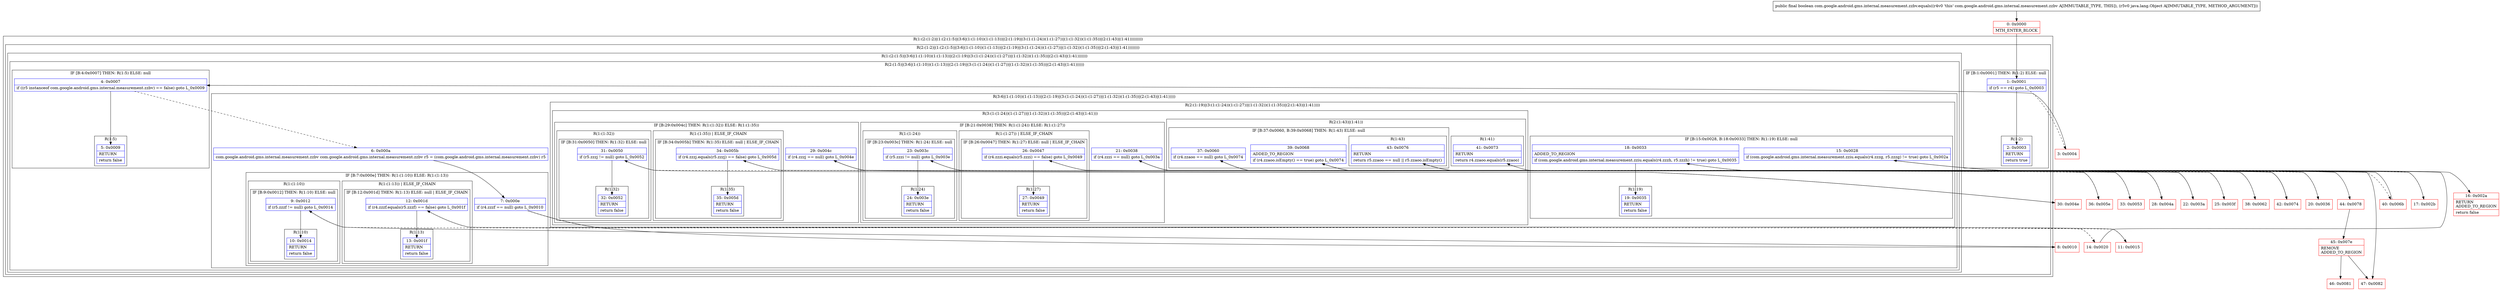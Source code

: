 digraph "CFG forcom.google.android.gms.internal.measurement.zzbv.equals(Ljava\/lang\/Object;)Z" {
subgraph cluster_Region_1821708636 {
label = "R(1:(2:(1:2)|(1:(2:(1:5)|(3:6|(1:(1:10))(1:(1:13))|(2:(1:19)|(3:(1:(1:24))(1:(1:27))|(1:(1:32))(1:(1:35))|(2:(1:43)|(1:41)))))))))";
node [shape=record,color=blue];
subgraph cluster_Region_435153017 {
label = "R(2:(1:2)|(1:(2:(1:5)|(3:6|(1:(1:10))(1:(1:13))|(2:(1:19)|(3:(1:(1:24))(1:(1:27))|(1:(1:32))(1:(1:35))|(2:(1:43)|(1:41))))))))";
node [shape=record,color=blue];
subgraph cluster_IfRegion_1508234009 {
label = "IF [B:1:0x0001] THEN: R(1:2) ELSE: null";
node [shape=record,color=blue];
Node_1 [shape=record,label="{1\:\ 0x0001|if (r5 == r4) goto L_0x0003\l}"];
subgraph cluster_Region_1793674506 {
label = "R(1:2)";
node [shape=record,color=blue];
Node_2 [shape=record,label="{2\:\ 0x0003|RETURN\l|return true\l}"];
}
}
subgraph cluster_Region_775073530 {
label = "R(1:(2:(1:5)|(3:6|(1:(1:10))(1:(1:13))|(2:(1:19)|(3:(1:(1:24))(1:(1:27))|(1:(1:32))(1:(1:35))|(2:(1:43)|(1:41)))))))";
node [shape=record,color=blue];
subgraph cluster_Region_1215838053 {
label = "R(2:(1:5)|(3:6|(1:(1:10))(1:(1:13))|(2:(1:19)|(3:(1:(1:24))(1:(1:27))|(1:(1:32))(1:(1:35))|(2:(1:43)|(1:41))))))";
node [shape=record,color=blue];
subgraph cluster_IfRegion_1064458344 {
label = "IF [B:4:0x0007] THEN: R(1:5) ELSE: null";
node [shape=record,color=blue];
Node_4 [shape=record,label="{4\:\ 0x0007|if ((r5 instanceof com.google.android.gms.internal.measurement.zzbv) == false) goto L_0x0009\l}"];
subgraph cluster_Region_533971857 {
label = "R(1:5)";
node [shape=record,color=blue];
Node_5 [shape=record,label="{5\:\ 0x0009|RETURN\l|return false\l}"];
}
}
subgraph cluster_Region_243808165 {
label = "R(3:6|(1:(1:10))(1:(1:13))|(2:(1:19)|(3:(1:(1:24))(1:(1:27))|(1:(1:32))(1:(1:35))|(2:(1:43)|(1:41)))))";
node [shape=record,color=blue];
Node_6 [shape=record,label="{6\:\ 0x000a|com.google.android.gms.internal.measurement.zzbv com.google.android.gms.internal.measurement.zzbv r5 = (com.google.android.gms.internal.measurement.zzbv) r5\l}"];
subgraph cluster_IfRegion_615381999 {
label = "IF [B:7:0x000e] THEN: R(1:(1:10)) ELSE: R(1:(1:13))";
node [shape=record,color=blue];
Node_7 [shape=record,label="{7\:\ 0x000e|if (r4.zzzf == null) goto L_0x0010\l}"];
subgraph cluster_Region_770122496 {
label = "R(1:(1:10))";
node [shape=record,color=blue];
subgraph cluster_IfRegion_298782765 {
label = "IF [B:9:0x0012] THEN: R(1:10) ELSE: null";
node [shape=record,color=blue];
Node_9 [shape=record,label="{9\:\ 0x0012|if (r5.zzzf != null) goto L_0x0014\l}"];
subgraph cluster_Region_16490444 {
label = "R(1:10)";
node [shape=record,color=blue];
Node_10 [shape=record,label="{10\:\ 0x0014|RETURN\l|return false\l}"];
}
}
}
subgraph cluster_Region_28646153 {
label = "R(1:(1:13)) | ELSE_IF_CHAIN\l";
node [shape=record,color=blue];
subgraph cluster_IfRegion_152718390 {
label = "IF [B:12:0x001d] THEN: R(1:13) ELSE: null | ELSE_IF_CHAIN\l";
node [shape=record,color=blue];
Node_12 [shape=record,label="{12\:\ 0x001d|if (r4.zzzf.equals(r5.zzzf) == false) goto L_0x001f\l}"];
subgraph cluster_Region_1250753107 {
label = "R(1:13)";
node [shape=record,color=blue];
Node_13 [shape=record,label="{13\:\ 0x001f|RETURN\l|return false\l}"];
}
}
}
}
subgraph cluster_Region_1592213281 {
label = "R(2:(1:19)|(3:(1:(1:24))(1:(1:27))|(1:(1:32))(1:(1:35))|(2:(1:43)|(1:41))))";
node [shape=record,color=blue];
subgraph cluster_IfRegion_2084297237 {
label = "IF [B:15:0x0028, B:18:0x0033] THEN: R(1:19) ELSE: null";
node [shape=record,color=blue];
Node_15 [shape=record,label="{15\:\ 0x0028|if (com.google.android.gms.internal.measurement.zziu.equals(r4.zzzg, r5.zzzg) != true) goto L_0x002a\l}"];
Node_18 [shape=record,label="{18\:\ 0x0033|ADDED_TO_REGION\l|if (com.google.android.gms.internal.measurement.zziu.equals(r4.zzzh, r5.zzzh) != true) goto L_0x0035\l}"];
subgraph cluster_Region_37670606 {
label = "R(1:19)";
node [shape=record,color=blue];
Node_19 [shape=record,label="{19\:\ 0x0035|RETURN\l|return false\l}"];
}
}
subgraph cluster_Region_729473235 {
label = "R(3:(1:(1:24))(1:(1:27))|(1:(1:32))(1:(1:35))|(2:(1:43)|(1:41)))";
node [shape=record,color=blue];
subgraph cluster_IfRegion_109693325 {
label = "IF [B:21:0x0038] THEN: R(1:(1:24)) ELSE: R(1:(1:27))";
node [shape=record,color=blue];
Node_21 [shape=record,label="{21\:\ 0x0038|if (r4.zzzi == null) goto L_0x003a\l}"];
subgraph cluster_Region_1643176010 {
label = "R(1:(1:24))";
node [shape=record,color=blue];
subgraph cluster_IfRegion_859963176 {
label = "IF [B:23:0x003c] THEN: R(1:24) ELSE: null";
node [shape=record,color=blue];
Node_23 [shape=record,label="{23\:\ 0x003c|if (r5.zzzi != null) goto L_0x003e\l}"];
subgraph cluster_Region_365697540 {
label = "R(1:24)";
node [shape=record,color=blue];
Node_24 [shape=record,label="{24\:\ 0x003e|RETURN\l|return false\l}"];
}
}
}
subgraph cluster_Region_1774984214 {
label = "R(1:(1:27)) | ELSE_IF_CHAIN\l";
node [shape=record,color=blue];
subgraph cluster_IfRegion_1516687125 {
label = "IF [B:26:0x0047] THEN: R(1:27) ELSE: null | ELSE_IF_CHAIN\l";
node [shape=record,color=blue];
Node_26 [shape=record,label="{26\:\ 0x0047|if (r4.zzzi.equals(r5.zzzi) == false) goto L_0x0049\l}"];
subgraph cluster_Region_557937923 {
label = "R(1:27)";
node [shape=record,color=blue];
Node_27 [shape=record,label="{27\:\ 0x0049|RETURN\l|return false\l}"];
}
}
}
}
subgraph cluster_IfRegion_1196766161 {
label = "IF [B:29:0x004c] THEN: R(1:(1:32)) ELSE: R(1:(1:35))";
node [shape=record,color=blue];
Node_29 [shape=record,label="{29\:\ 0x004c|if (r4.zzzj == null) goto L_0x004e\l}"];
subgraph cluster_Region_842796293 {
label = "R(1:(1:32))";
node [shape=record,color=blue];
subgraph cluster_IfRegion_21382035 {
label = "IF [B:31:0x0050] THEN: R(1:32) ELSE: null";
node [shape=record,color=blue];
Node_31 [shape=record,label="{31\:\ 0x0050|if (r5.zzzj != null) goto L_0x0052\l}"];
subgraph cluster_Region_991534072 {
label = "R(1:32)";
node [shape=record,color=blue];
Node_32 [shape=record,label="{32\:\ 0x0052|RETURN\l|return false\l}"];
}
}
}
subgraph cluster_Region_299501813 {
label = "R(1:(1:35)) | ELSE_IF_CHAIN\l";
node [shape=record,color=blue];
subgraph cluster_IfRegion_588241628 {
label = "IF [B:34:0x005b] THEN: R(1:35) ELSE: null | ELSE_IF_CHAIN\l";
node [shape=record,color=blue];
Node_34 [shape=record,label="{34\:\ 0x005b|if (r4.zzzj.equals(r5.zzzj) == false) goto L_0x005d\l}"];
subgraph cluster_Region_2139056804 {
label = "R(1:35)";
node [shape=record,color=blue];
Node_35 [shape=record,label="{35\:\ 0x005d|RETURN\l|return false\l}"];
}
}
}
}
subgraph cluster_Region_762905707 {
label = "R(2:(1:43)|(1:41))";
node [shape=record,color=blue];
subgraph cluster_IfRegion_1523092583 {
label = "IF [B:37:0x0060, B:39:0x0068] THEN: R(1:43) ELSE: null";
node [shape=record,color=blue];
Node_37 [shape=record,label="{37\:\ 0x0060|if (r4.zzaoo == null) goto L_0x0074\l}"];
Node_39 [shape=record,label="{39\:\ 0x0068|ADDED_TO_REGION\l|if (r4.zzaoo.isEmpty() == true) goto L_0x0074\l}"];
subgraph cluster_Region_529254698 {
label = "R(1:43)";
node [shape=record,color=blue];
Node_43 [shape=record,label="{43\:\ 0x0076|RETURN\l|return r5.zzaoo == null \|\| r5.zzaoo.isEmpty()\l}"];
}
}
subgraph cluster_Region_1945740201 {
label = "R(1:41)";
node [shape=record,color=blue];
Node_41 [shape=record,label="{41\:\ 0x0073|RETURN\l|return r4.zzaoo.equals(r5.zzaoo)\l}"];
}
}
}
}
}
}
}
}
}
Node_0 [shape=record,color=red,label="{0\:\ 0x0000|MTH_ENTER_BLOCK\l}"];
Node_3 [shape=record,color=red,label="{3\:\ 0x0004}"];
Node_8 [shape=record,color=red,label="{8\:\ 0x0010}"];
Node_11 [shape=record,color=red,label="{11\:\ 0x0015}"];
Node_14 [shape=record,color=red,label="{14\:\ 0x0020}"];
Node_16 [shape=record,color=red,label="{16\:\ 0x002a|RETURN\lADDED_TO_REGION\l|return false\l}"];
Node_17 [shape=record,color=red,label="{17\:\ 0x002b}"];
Node_20 [shape=record,color=red,label="{20\:\ 0x0036}"];
Node_22 [shape=record,color=red,label="{22\:\ 0x003a}"];
Node_25 [shape=record,color=red,label="{25\:\ 0x003f}"];
Node_28 [shape=record,color=red,label="{28\:\ 0x004a}"];
Node_30 [shape=record,color=red,label="{30\:\ 0x004e}"];
Node_33 [shape=record,color=red,label="{33\:\ 0x0053}"];
Node_36 [shape=record,color=red,label="{36\:\ 0x005e}"];
Node_38 [shape=record,color=red,label="{38\:\ 0x0062}"];
Node_40 [shape=record,color=red,label="{40\:\ 0x006b}"];
Node_42 [shape=record,color=red,label="{42\:\ 0x0074}"];
Node_44 [shape=record,color=red,label="{44\:\ 0x0078}"];
Node_45 [shape=record,color=red,label="{45\:\ 0x007e|REMOVE\lADDED_TO_REGION\l}"];
Node_46 [shape=record,color=red,label="{46\:\ 0x0081}"];
Node_47 [shape=record,color=red,label="{47\:\ 0x0082}"];
MethodNode[shape=record,label="{public final boolean com.google.android.gms.internal.measurement.zzbv.equals((r4v0 'this' com.google.android.gms.internal.measurement.zzbv A[IMMUTABLE_TYPE, THIS]), (r5v0 java.lang.Object A[IMMUTABLE_TYPE, METHOD_ARGUMENT])) }"];
MethodNode -> Node_0;
Node_1 -> Node_2;
Node_1 -> Node_3[style=dashed];
Node_4 -> Node_5;
Node_4 -> Node_6[style=dashed];
Node_6 -> Node_7;
Node_7 -> Node_8;
Node_7 -> Node_11[style=dashed];
Node_9 -> Node_10;
Node_9 -> Node_14[style=dashed];
Node_12 -> Node_13;
Node_12 -> Node_14[style=dashed];
Node_15 -> Node_16;
Node_15 -> Node_17[style=dashed];
Node_18 -> Node_19;
Node_18 -> Node_20[style=dashed];
Node_21 -> Node_22;
Node_21 -> Node_25[style=dashed];
Node_23 -> Node_24;
Node_23 -> Node_28[style=dashed];
Node_26 -> Node_27;
Node_26 -> Node_28[style=dashed];
Node_29 -> Node_30;
Node_29 -> Node_33[style=dashed];
Node_31 -> Node_32;
Node_31 -> Node_36[style=dashed];
Node_34 -> Node_35;
Node_34 -> Node_36[style=dashed];
Node_37 -> Node_38[style=dashed];
Node_37 -> Node_42;
Node_39 -> Node_40[style=dashed];
Node_39 -> Node_42;
Node_43 -> Node_44;
Node_43 -> Node_47;
Node_0 -> Node_1;
Node_3 -> Node_4;
Node_8 -> Node_9;
Node_11 -> Node_12;
Node_14 -> Node_15;
Node_17 -> Node_18;
Node_20 -> Node_21;
Node_22 -> Node_23;
Node_25 -> Node_26;
Node_28 -> Node_29;
Node_30 -> Node_31;
Node_33 -> Node_34;
Node_36 -> Node_37;
Node_38 -> Node_39;
Node_40 -> Node_41;
Node_42 -> Node_43;
Node_44 -> Node_45;
Node_45 -> Node_46;
Node_45 -> Node_47;
}

